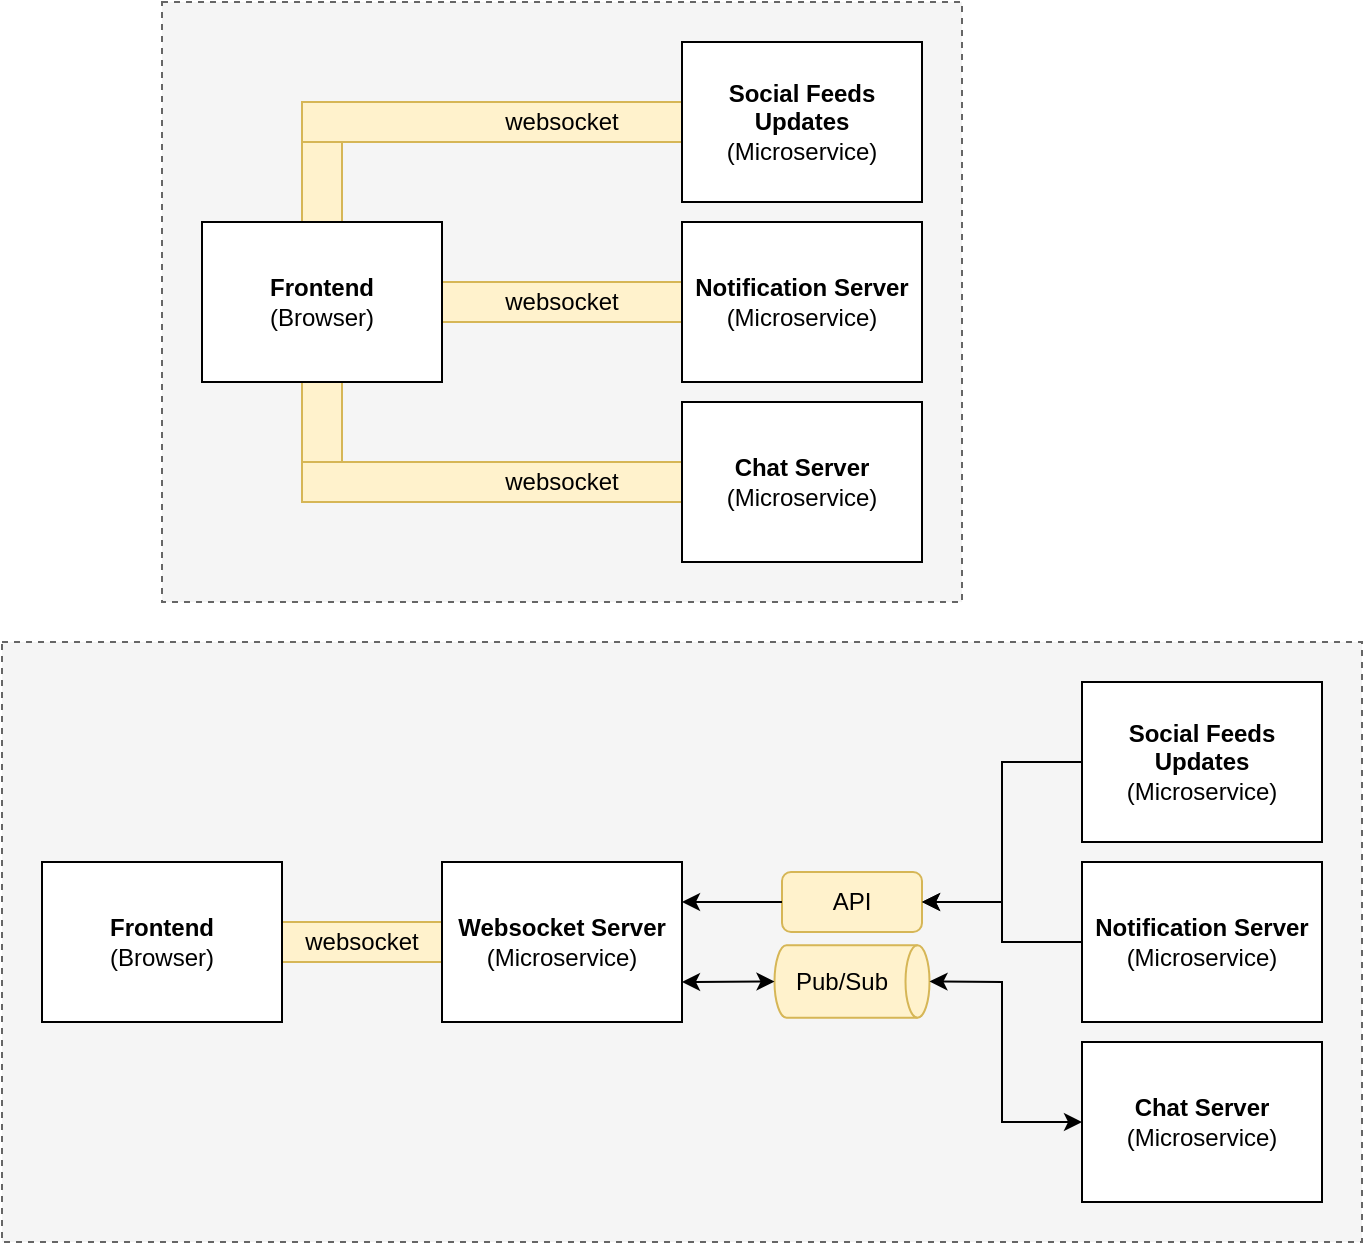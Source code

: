 <mxfile version="17.5.0" type="device"><diagram id="YDofAuxBrvekWT1tczTH" name="Page-1"><mxGraphModel dx="1261" dy="665" grid="1" gridSize="10" guides="1" tooltips="1" connect="1" arrows="1" fold="1" page="1" pageScale="1" pageWidth="827" pageHeight="1169" math="0" shadow="0"><root><mxCell id="0"/><mxCell id="1" parent="0"/><mxCell id="ExAgdOOovliJ21YJXLcZ-27" value="" style="rounded=0;whiteSpace=wrap;html=1;fillColor=#f5f5f5;fontColor=#333333;strokeColor=#666666;dashed=1;" vertex="1" parent="1"><mxGeometry x="60" y="330" width="680" height="300" as="geometry"/></mxCell><mxCell id="ExAgdOOovliJ21YJXLcZ-20" value="websocket" style="rounded=0;whiteSpace=wrap;html=1;fillColor=#fff2cc;strokeColor=#d6b656;" vertex="1" parent="1"><mxGeometry x="200" y="470" width="80" height="20" as="geometry"/></mxCell><mxCell id="ExAgdOOovliJ21YJXLcZ-10" value="" style="rounded=0;whiteSpace=wrap;html=1;fillColor=#f5f5f5;fontColor=#333333;strokeColor=#666666;dashed=1;" vertex="1" parent="1"><mxGeometry x="140" y="10" width="400" height="300" as="geometry"/></mxCell><mxCell id="ExAgdOOovliJ21YJXLcZ-9" value="" style="rounded=0;whiteSpace=wrap;html=1;fillColor=#fff2cc;strokeColor=#d6b656;rotation=-90;" vertex="1" parent="1"><mxGeometry x="190.75" y="219" width="58.5" height="20" as="geometry"/></mxCell><mxCell id="ExAgdOOovliJ21YJXLcZ-8" value="" style="rounded=0;whiteSpace=wrap;html=1;fillColor=#fff2cc;strokeColor=#d6b656;rotation=-90;" vertex="1" parent="1"><mxGeometry x="190.75" y="80.75" width="58.5" height="20" as="geometry"/></mxCell><mxCell id="ExAgdOOovliJ21YJXLcZ-5" value="websocket" style="rounded=0;whiteSpace=wrap;html=1;fillColor=#fff2cc;strokeColor=#d6b656;" vertex="1" parent="1"><mxGeometry x="280" y="150" width="120" height="20" as="geometry"/></mxCell><mxCell id="ExAgdOOovliJ21YJXLcZ-1" value="&lt;b&gt;Frontend&lt;/b&gt;&lt;br&gt;(Browser)" style="rounded=0;whiteSpace=wrap;html=1;" vertex="1" parent="1"><mxGeometry x="160" y="120" width="120" height="80" as="geometry"/></mxCell><mxCell id="ExAgdOOovliJ21YJXLcZ-2" value="&lt;b&gt;Notification Server&lt;br&gt;&lt;/b&gt;(Microservice)" style="rounded=0;whiteSpace=wrap;html=1;" vertex="1" parent="1"><mxGeometry x="400" y="120" width="120" height="80" as="geometry"/></mxCell><mxCell id="ExAgdOOovliJ21YJXLcZ-6" value="" style="rounded=0;whiteSpace=wrap;html=1;fillColor=#fff2cc;strokeColor=#d6b656;" vertex="1" parent="1"><mxGeometry x="210" y="60" width="190" height="20" as="geometry"/></mxCell><mxCell id="ExAgdOOovliJ21YJXLcZ-7" value="" style="rounded=0;whiteSpace=wrap;html=1;fillColor=#fff2cc;strokeColor=#d6b656;" vertex="1" parent="1"><mxGeometry x="210" y="240" width="190" height="20" as="geometry"/></mxCell><mxCell id="ExAgdOOovliJ21YJXLcZ-4" value="&lt;b&gt;Chat Server&lt;br&gt;&lt;/b&gt;(Microservice)" style="rounded=0;whiteSpace=wrap;html=1;" vertex="1" parent="1"><mxGeometry x="400" y="210" width="120" height="80" as="geometry"/></mxCell><mxCell id="ExAgdOOovliJ21YJXLcZ-3" value="&lt;b&gt;Social Feeds Updates&lt;br&gt;&lt;/b&gt;(Microservice)" style="rounded=0;whiteSpace=wrap;html=1;" vertex="1" parent="1"><mxGeometry x="400" y="30" width="120" height="80" as="geometry"/></mxCell><mxCell id="ExAgdOOovliJ21YJXLcZ-11" value="websocket" style="text;html=1;strokeColor=none;fillColor=none;align=center;verticalAlign=middle;whiteSpace=wrap;rounded=0;" vertex="1" parent="1"><mxGeometry x="305" y="240" width="70" height="20" as="geometry"/></mxCell><mxCell id="ExAgdOOovliJ21YJXLcZ-12" value="websocket" style="text;html=1;strokeColor=none;fillColor=none;align=center;verticalAlign=middle;whiteSpace=wrap;rounded=0;" vertex="1" parent="1"><mxGeometry x="305" y="60" width="70" height="20" as="geometry"/></mxCell><mxCell id="ExAgdOOovliJ21YJXLcZ-13" value="&lt;b&gt;Frontend&lt;/b&gt;&lt;br&gt;(Browser)" style="rounded=0;whiteSpace=wrap;html=1;" vertex="1" parent="1"><mxGeometry x="80" y="440" width="120" height="80" as="geometry"/></mxCell><mxCell id="ExAgdOOovliJ21YJXLcZ-14" value="&lt;b&gt;Notification Server&lt;br&gt;&lt;/b&gt;(Microservice)" style="rounded=0;whiteSpace=wrap;html=1;" vertex="1" parent="1"><mxGeometry x="600" y="440" width="120" height="80" as="geometry"/></mxCell><mxCell id="ExAgdOOovliJ21YJXLcZ-15" value="&lt;b&gt;Chat Server&lt;br&gt;&lt;/b&gt;(Microservice)" style="rounded=0;whiteSpace=wrap;html=1;" vertex="1" parent="1"><mxGeometry x="600" y="530" width="120" height="80" as="geometry"/></mxCell><mxCell id="ExAgdOOovliJ21YJXLcZ-16" value="&lt;b&gt;Social Feeds Updates&lt;br&gt;&lt;/b&gt;(Microservice)" style="rounded=0;whiteSpace=wrap;html=1;" vertex="1" parent="1"><mxGeometry x="600" y="350" width="120" height="80" as="geometry"/></mxCell><mxCell id="ExAgdOOovliJ21YJXLcZ-17" value="" style="shape=cylinder3;whiteSpace=wrap;html=1;boundedLbl=1;backgroundOutline=1;size=6;rotation=90;fillColor=#fff2cc;strokeColor=#d6b656;" vertex="1" parent="1"><mxGeometry x="466.88" y="461" width="36.25" height="77.5" as="geometry"/></mxCell><mxCell id="ExAgdOOovliJ21YJXLcZ-18" value="API" style="rounded=1;whiteSpace=wrap;html=1;fillColor=#fff2cc;strokeColor=#d6b656;" vertex="1" parent="1"><mxGeometry x="450" y="445" width="70" height="30" as="geometry"/></mxCell><mxCell id="ExAgdOOovliJ21YJXLcZ-19" value="&lt;b&gt;Websocket&amp;nbsp;Server&lt;br&gt;&lt;/b&gt;(Microservice)" style="rounded=0;whiteSpace=wrap;html=1;" vertex="1" parent="1"><mxGeometry x="280" y="440" width="120" height="80" as="geometry"/></mxCell><mxCell id="ExAgdOOovliJ21YJXLcZ-21" value="Pub/Sub" style="text;html=1;strokeColor=none;fillColor=none;align=center;verticalAlign=middle;whiteSpace=wrap;rounded=0;" vertex="1" parent="1"><mxGeometry x="450" y="491" width="60" height="17.5" as="geometry"/></mxCell><mxCell id="ExAgdOOovliJ21YJXLcZ-22" value="" style="endArrow=classic;html=1;rounded=0;exitX=0;exitY=0.5;exitDx=0;exitDy=0;entryX=1;entryY=0.25;entryDx=0;entryDy=0;" edge="1" parent="1" source="ExAgdOOovliJ21YJXLcZ-18" target="ExAgdOOovliJ21YJXLcZ-19"><mxGeometry width="50" height="50" relative="1" as="geometry"><mxPoint x="410" y="500" as="sourcePoint"/><mxPoint x="460" y="450" as="targetPoint"/></mxGeometry></mxCell><mxCell id="ExAgdOOovliJ21YJXLcZ-23" value="" style="endArrow=classic;startArrow=classic;html=1;rounded=0;entryX=0.5;entryY=1;entryDx=0;entryDy=0;entryPerimeter=0;exitX=1;exitY=0.75;exitDx=0;exitDy=0;" edge="1" parent="1" source="ExAgdOOovliJ21YJXLcZ-19" target="ExAgdOOovliJ21YJXLcZ-17"><mxGeometry width="50" height="50" relative="1" as="geometry"><mxPoint x="410" y="500" as="sourcePoint"/><mxPoint x="460" y="450" as="targetPoint"/></mxGeometry></mxCell><mxCell id="ExAgdOOovliJ21YJXLcZ-24" value="" style="endArrow=classic;html=1;rounded=0;exitX=0;exitY=0.5;exitDx=0;exitDy=0;entryX=1;entryY=0.5;entryDx=0;entryDy=0;" edge="1" parent="1" source="ExAgdOOovliJ21YJXLcZ-16" target="ExAgdOOovliJ21YJXLcZ-18"><mxGeometry width="50" height="50" relative="1" as="geometry"><mxPoint x="570" y="490" as="sourcePoint"/><mxPoint x="620" y="440" as="targetPoint"/><Array as="points"><mxPoint x="560" y="390"/><mxPoint x="560" y="460"/></Array></mxGeometry></mxCell><mxCell id="ExAgdOOovliJ21YJXLcZ-25" value="" style="endArrow=classic;html=1;rounded=0;exitX=0;exitY=0.5;exitDx=0;exitDy=0;entryX=1;entryY=0.5;entryDx=0;entryDy=0;" edge="1" parent="1" source="ExAgdOOovliJ21YJXLcZ-14" target="ExAgdOOovliJ21YJXLcZ-18"><mxGeometry width="50" height="50" relative="1" as="geometry"><mxPoint x="570" y="490" as="sourcePoint"/><mxPoint x="620" y="440" as="targetPoint"/><Array as="points"><mxPoint x="560" y="480"/><mxPoint x="560" y="460"/></Array></mxGeometry></mxCell><mxCell id="ExAgdOOovliJ21YJXLcZ-26" value="" style="endArrow=classic;startArrow=classic;html=1;rounded=0;exitX=0;exitY=0.5;exitDx=0;exitDy=0;entryX=0.5;entryY=0;entryDx=0;entryDy=0;entryPerimeter=0;" edge="1" parent="1" source="ExAgdOOovliJ21YJXLcZ-15" target="ExAgdOOovliJ21YJXLcZ-17"><mxGeometry width="50" height="50" relative="1" as="geometry"><mxPoint x="570" y="490" as="sourcePoint"/><mxPoint x="620" y="440" as="targetPoint"/><Array as="points"><mxPoint x="560" y="570"/><mxPoint x="560" y="500"/></Array></mxGeometry></mxCell></root></mxGraphModel></diagram></mxfile>